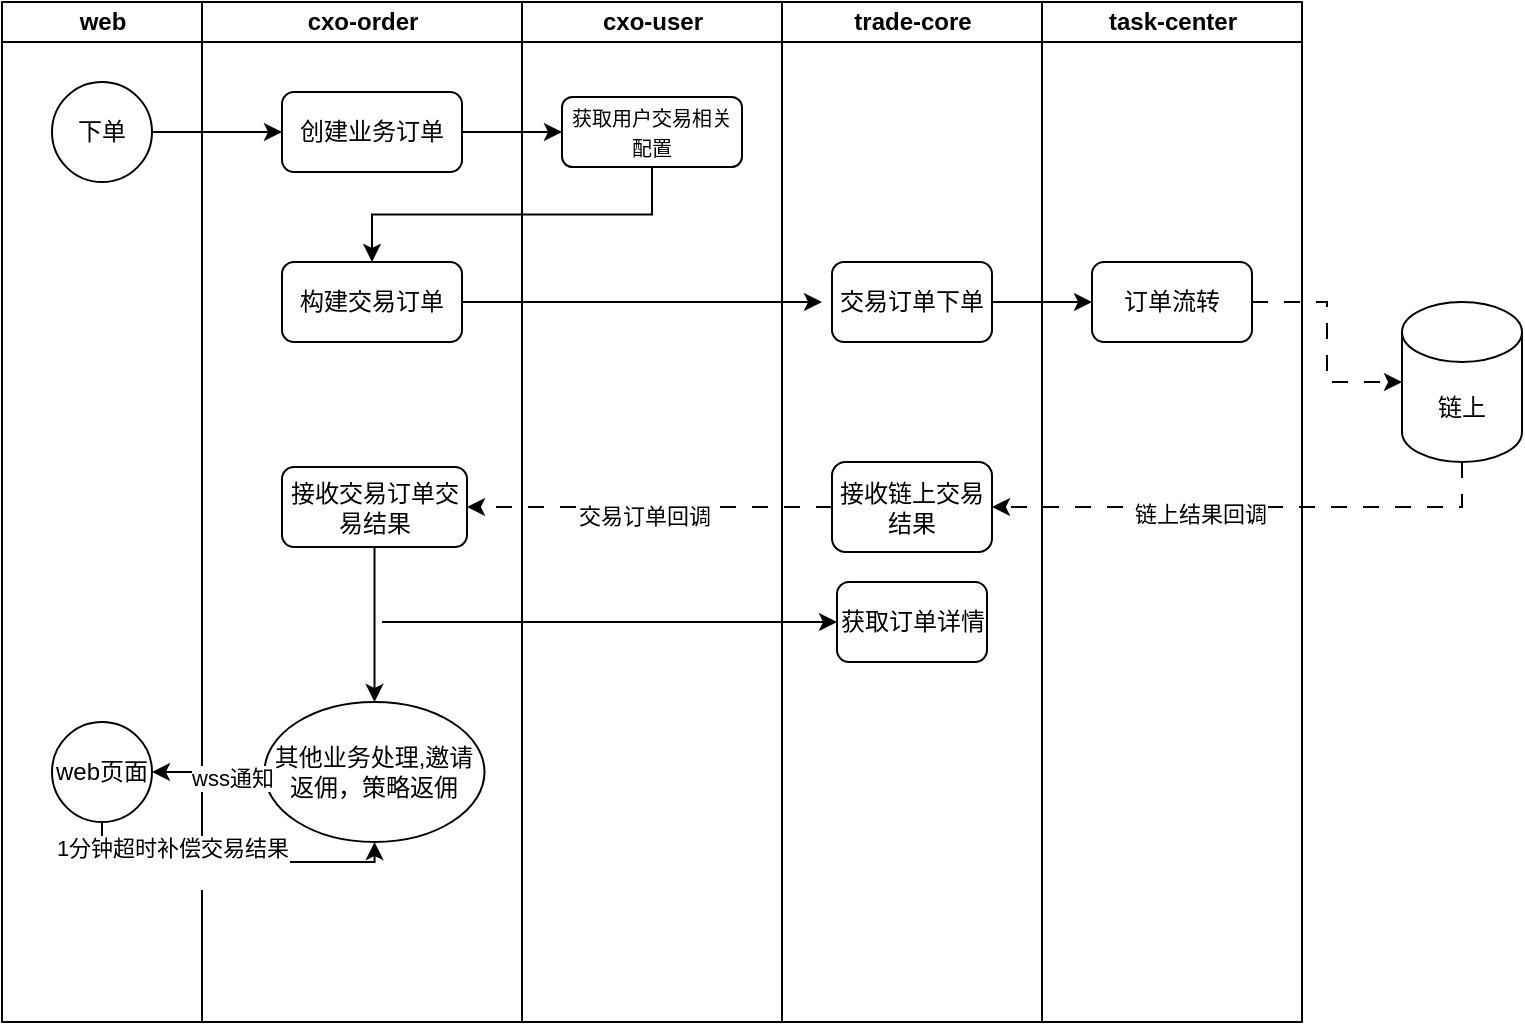 <mxfile version="27.0.1">
  <diagram name="第 1 页" id="wkEFEvMQbcb6Iirog6Ge">
    <mxGraphModel dx="1426" dy="791" grid="1" gridSize="10" guides="1" tooltips="1" connect="1" arrows="1" fold="1" page="1" pageScale="1" pageWidth="827" pageHeight="1169" math="0" shadow="0">
      <root>
        <mxCell id="0" />
        <mxCell id="1" parent="0" />
        <mxCell id="xp_wefksQ9KYBnecpLCK-5" value="web" style="swimlane;startSize=20;html=1;" vertex="1" parent="1">
          <mxGeometry x="40" y="50" width="100" height="510" as="geometry" />
        </mxCell>
        <mxCell id="xp_wefksQ9KYBnecpLCK-10" value="下单" style="ellipse;whiteSpace=wrap;html=1;aspect=fixed;" vertex="1" parent="xp_wefksQ9KYBnecpLCK-5">
          <mxGeometry x="25" y="40" width="50" height="50" as="geometry" />
        </mxCell>
        <mxCell id="xp_wefksQ9KYBnecpLCK-22" value="web页面" style="ellipse;whiteSpace=wrap;html=1;aspect=fixed;" vertex="1" parent="xp_wefksQ9KYBnecpLCK-5">
          <mxGeometry x="25" y="360" width="50" height="50" as="geometry" />
        </mxCell>
        <mxCell id="xp_wefksQ9KYBnecpLCK-8" value="cxo-user" style="swimlane;startSize=20;html=1;" vertex="1" parent="1">
          <mxGeometry x="300" y="50" width="130" height="510" as="geometry" />
        </mxCell>
        <mxCell id="xp_wefksQ9KYBnecpLCK-13" value="&lt;font style=&quot;font-size: 10px;&quot;&gt;获取用户交易相关配置&lt;/font&gt;" style="rounded=1;whiteSpace=wrap;html=1;" vertex="1" parent="xp_wefksQ9KYBnecpLCK-8">
          <mxGeometry x="20" y="47.5" width="90" height="35" as="geometry" />
        </mxCell>
        <mxCell id="xp_wefksQ9KYBnecpLCK-39" value="" style="endArrow=classic;html=1;rounded=0;entryX=0;entryY=0.5;entryDx=0;entryDy=0;" edge="1" parent="xp_wefksQ9KYBnecpLCK-8" target="xp_wefksQ9KYBnecpLCK-38">
          <mxGeometry width="50" height="50" relative="1" as="geometry">
            <mxPoint x="-70" y="310" as="sourcePoint" />
            <mxPoint x="140" y="280" as="targetPoint" />
          </mxGeometry>
        </mxCell>
        <mxCell id="xp_wefksQ9KYBnecpLCK-9" value="cxo-order" style="swimlane;startSize=20;html=1;" vertex="1" parent="1">
          <mxGeometry x="140" y="50" width="160" height="510" as="geometry" />
        </mxCell>
        <mxCell id="xp_wefksQ9KYBnecpLCK-12" value="创建业务订单" style="rounded=1;whiteSpace=wrap;html=1;" vertex="1" parent="xp_wefksQ9KYBnecpLCK-9">
          <mxGeometry x="40" y="45" width="90" height="40" as="geometry" />
        </mxCell>
        <mxCell id="xp_wefksQ9KYBnecpLCK-26" style="edgeStyle=orthogonalEdgeStyle;rounded=0;orthogonalLoop=1;jettySize=auto;html=1;exitX=1;exitY=0.5;exitDx=0;exitDy=0;" edge="1" parent="xp_wefksQ9KYBnecpLCK-9" source="xp_wefksQ9KYBnecpLCK-14">
          <mxGeometry relative="1" as="geometry">
            <mxPoint x="310" y="150" as="targetPoint" />
          </mxGeometry>
        </mxCell>
        <mxCell id="xp_wefksQ9KYBnecpLCK-14" value="构建交易订单" style="rounded=1;whiteSpace=wrap;html=1;" vertex="1" parent="xp_wefksQ9KYBnecpLCK-9">
          <mxGeometry x="40" y="130" width="90" height="40" as="geometry" />
        </mxCell>
        <mxCell id="xp_wefksQ9KYBnecpLCK-34" style="edgeStyle=orthogonalEdgeStyle;rounded=0;orthogonalLoop=1;jettySize=auto;html=1;exitX=0.5;exitY=1;exitDx=0;exitDy=0;entryX=0.5;entryY=0;entryDx=0;entryDy=0;" edge="1" parent="xp_wefksQ9KYBnecpLCK-9" source="xp_wefksQ9KYBnecpLCK-20" target="xp_wefksQ9KYBnecpLCK-21">
          <mxGeometry relative="1" as="geometry" />
        </mxCell>
        <mxCell id="xp_wefksQ9KYBnecpLCK-20" value="接收交易订单交易结果" style="rounded=1;whiteSpace=wrap;html=1;" vertex="1" parent="xp_wefksQ9KYBnecpLCK-9">
          <mxGeometry x="40" y="232.5" width="92.5" height="40" as="geometry" />
        </mxCell>
        <mxCell id="xp_wefksQ9KYBnecpLCK-21" value="其他业务处理,邀请返佣，策略返佣" style="ellipse;whiteSpace=wrap;html=1;" vertex="1" parent="xp_wefksQ9KYBnecpLCK-9">
          <mxGeometry x="31.25" y="350" width="110" height="70" as="geometry" />
        </mxCell>
        <mxCell id="xp_wefksQ9KYBnecpLCK-15" value="task-center" style="swimlane;startSize=20;html=1;" vertex="1" parent="1">
          <mxGeometry x="560" y="50" width="130" height="510" as="geometry" />
        </mxCell>
        <mxCell id="xp_wefksQ9KYBnecpLCK-17" value="订单流转" style="rounded=1;whiteSpace=wrap;html=1;" vertex="1" parent="xp_wefksQ9KYBnecpLCK-15">
          <mxGeometry x="25" y="130" width="80" height="40" as="geometry" />
        </mxCell>
        <mxCell id="xp_wefksQ9KYBnecpLCK-11" value="trade-core" style="swimlane;startSize=20;html=1;" vertex="1" parent="xp_wefksQ9KYBnecpLCK-15">
          <mxGeometry x="-130" width="130" height="510" as="geometry" />
        </mxCell>
        <mxCell id="xp_wefksQ9KYBnecpLCK-16" value="交易订单下单" style="rounded=1;whiteSpace=wrap;html=1;" vertex="1" parent="xp_wefksQ9KYBnecpLCK-11">
          <mxGeometry x="25" y="130" width="80" height="40" as="geometry" />
        </mxCell>
        <mxCell id="xp_wefksQ9KYBnecpLCK-18" value="接收链上交易结果" style="rounded=1;whiteSpace=wrap;html=1;" vertex="1" parent="xp_wefksQ9KYBnecpLCK-11">
          <mxGeometry x="25" y="230" width="80" height="45" as="geometry" />
        </mxCell>
        <mxCell id="xp_wefksQ9KYBnecpLCK-38" value="获取订单详情" style="rounded=1;whiteSpace=wrap;html=1;" vertex="1" parent="xp_wefksQ9KYBnecpLCK-11">
          <mxGeometry x="27.5" y="290" width="75" height="40" as="geometry" />
        </mxCell>
        <mxCell id="xp_wefksQ9KYBnecpLCK-28" style="edgeStyle=orthogonalEdgeStyle;rounded=0;orthogonalLoop=1;jettySize=auto;html=1;exitX=1;exitY=0.5;exitDx=0;exitDy=0;entryX=0;entryY=0.5;entryDx=0;entryDy=0;" edge="1" parent="xp_wefksQ9KYBnecpLCK-15" source="xp_wefksQ9KYBnecpLCK-16" target="xp_wefksQ9KYBnecpLCK-17">
          <mxGeometry relative="1" as="geometry" />
        </mxCell>
        <mxCell id="xp_wefksQ9KYBnecpLCK-30" style="edgeStyle=orthogonalEdgeStyle;rounded=0;orthogonalLoop=1;jettySize=auto;html=1;exitX=0.5;exitY=1;exitDx=0;exitDy=0;exitPerimeter=0;entryX=1;entryY=0.5;entryDx=0;entryDy=0;dashed=1;dashPattern=8 8;" edge="1" parent="1" source="xp_wefksQ9KYBnecpLCK-19" target="xp_wefksQ9KYBnecpLCK-18">
          <mxGeometry relative="1" as="geometry" />
        </mxCell>
        <mxCell id="xp_wefksQ9KYBnecpLCK-31" value="链上结果回调" style="edgeLabel;html=1;align=center;verticalAlign=middle;resizable=0;points=[];" vertex="1" connectable="0" parent="xp_wefksQ9KYBnecpLCK-30">
          <mxGeometry x="0.192" y="3" relative="1" as="geometry">
            <mxPoint as="offset" />
          </mxGeometry>
        </mxCell>
        <mxCell id="xp_wefksQ9KYBnecpLCK-19" value="链上" style="shape=cylinder3;whiteSpace=wrap;html=1;boundedLbl=1;backgroundOutline=1;size=15;" vertex="1" parent="1">
          <mxGeometry x="740" y="200" width="60" height="80" as="geometry" />
        </mxCell>
        <mxCell id="xp_wefksQ9KYBnecpLCK-23" style="edgeStyle=orthogonalEdgeStyle;rounded=0;orthogonalLoop=1;jettySize=auto;html=1;exitX=1;exitY=0.5;exitDx=0;exitDy=0;entryX=0;entryY=0.5;entryDx=0;entryDy=0;" edge="1" parent="1" source="xp_wefksQ9KYBnecpLCK-10" target="xp_wefksQ9KYBnecpLCK-12">
          <mxGeometry relative="1" as="geometry" />
        </mxCell>
        <mxCell id="xp_wefksQ9KYBnecpLCK-24" style="edgeStyle=orthogonalEdgeStyle;rounded=0;orthogonalLoop=1;jettySize=auto;html=1;exitX=1;exitY=0.5;exitDx=0;exitDy=0;entryX=0;entryY=0.5;entryDx=0;entryDy=0;" edge="1" parent="1" source="xp_wefksQ9KYBnecpLCK-12" target="xp_wefksQ9KYBnecpLCK-13">
          <mxGeometry relative="1" as="geometry" />
        </mxCell>
        <mxCell id="xp_wefksQ9KYBnecpLCK-25" style="edgeStyle=orthogonalEdgeStyle;rounded=0;orthogonalLoop=1;jettySize=auto;html=1;exitX=0.5;exitY=1;exitDx=0;exitDy=0;entryX=0.5;entryY=0;entryDx=0;entryDy=0;" edge="1" parent="1" source="xp_wefksQ9KYBnecpLCK-13" target="xp_wefksQ9KYBnecpLCK-14">
          <mxGeometry relative="1" as="geometry" />
        </mxCell>
        <mxCell id="xp_wefksQ9KYBnecpLCK-29" style="edgeStyle=orthogonalEdgeStyle;rounded=0;orthogonalLoop=1;jettySize=auto;html=1;exitX=1;exitY=0.5;exitDx=0;exitDy=0;dashed=1;dashPattern=8 8;" edge="1" parent="1" source="xp_wefksQ9KYBnecpLCK-17" target="xp_wefksQ9KYBnecpLCK-19">
          <mxGeometry relative="1" as="geometry" />
        </mxCell>
        <mxCell id="xp_wefksQ9KYBnecpLCK-32" style="edgeStyle=orthogonalEdgeStyle;rounded=0;orthogonalLoop=1;jettySize=auto;html=1;exitX=0;exitY=0.5;exitDx=0;exitDy=0;entryX=1;entryY=0.5;entryDx=0;entryDy=0;dashed=1;dashPattern=8 8;" edge="1" parent="1" source="xp_wefksQ9KYBnecpLCK-18" target="xp_wefksQ9KYBnecpLCK-20">
          <mxGeometry relative="1" as="geometry" />
        </mxCell>
        <mxCell id="xp_wefksQ9KYBnecpLCK-33" value="交易订单回调" style="edgeLabel;html=1;align=center;verticalAlign=middle;resizable=0;points=[];" vertex="1" connectable="0" parent="xp_wefksQ9KYBnecpLCK-32">
          <mxGeometry x="0.03" y="4" relative="1" as="geometry">
            <mxPoint as="offset" />
          </mxGeometry>
        </mxCell>
        <mxCell id="xp_wefksQ9KYBnecpLCK-35" style="edgeStyle=orthogonalEdgeStyle;rounded=0;orthogonalLoop=1;jettySize=auto;html=1;exitX=0;exitY=0.5;exitDx=0;exitDy=0;entryX=1;entryY=0.5;entryDx=0;entryDy=0;" edge="1" parent="1" source="xp_wefksQ9KYBnecpLCK-21" target="xp_wefksQ9KYBnecpLCK-22">
          <mxGeometry relative="1" as="geometry" />
        </mxCell>
        <mxCell id="xp_wefksQ9KYBnecpLCK-40" value="wss通知" style="edgeLabel;html=1;align=center;verticalAlign=middle;resizable=0;points=[];" vertex="1" connectable="0" parent="xp_wefksQ9KYBnecpLCK-35">
          <mxGeometry x="-0.387" y="3" relative="1" as="geometry">
            <mxPoint as="offset" />
          </mxGeometry>
        </mxCell>
        <mxCell id="xp_wefksQ9KYBnecpLCK-42" style="edgeStyle=orthogonalEdgeStyle;rounded=0;orthogonalLoop=1;jettySize=auto;html=1;exitX=0.5;exitY=1;exitDx=0;exitDy=0;entryX=0.5;entryY=1;entryDx=0;entryDy=0;" edge="1" parent="1" source="xp_wefksQ9KYBnecpLCK-22" target="xp_wefksQ9KYBnecpLCK-21">
          <mxGeometry relative="1" as="geometry" />
        </mxCell>
        <mxCell id="xp_wefksQ9KYBnecpLCK-43" value="1分钟超时补偿交易结果&lt;div&gt;&lt;br&gt;&lt;/div&gt;" style="edgeLabel;html=1;align=center;verticalAlign=middle;resizable=0;points=[];" vertex="1" connectable="0" parent="xp_wefksQ9KYBnecpLCK-42">
          <mxGeometry x="-0.339" relative="1" as="geometry">
            <mxPoint as="offset" />
          </mxGeometry>
        </mxCell>
      </root>
    </mxGraphModel>
  </diagram>
</mxfile>
